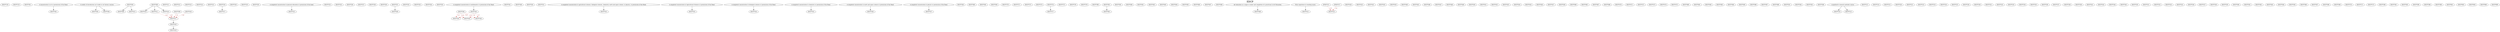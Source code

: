 digraph EDCP {
labelloc = "t";
label = "EDCP"
fontsize = 27;
"EDCP*150"
"EDCP*210"
"EDCP*301"
"A concentration in art or permission of the Head." -> "EDCP*302" [style=solid]
"6 credits of introductory art studio or art history courses." -> "EDCP*303" [style=solid]
"6 credits of introductory art studio or art history courses." -> "EDCP*304" [style=solid]
"EDCP*305"
"EDCP*305" -> "EDCP*306" [style=solid]
"EDCP*308"
"EDCP*309"
"EDCP*311"
"EDCP*312"
"EDCP*313"
"EDCP*314"
"EDCP*315"
"EDCP*316"
"EDCP*316" -> "EDCP*317" [style=solid]
"EDCP*318"
"EDCP*319"
"EDCP*320"
"A completed concentration in physical education or permission of the head." -> "EDCP*322" [style=solid]
"EDCP*323"
"EDCP*325"
"EDCP*326"
"EDCP*327"
"EDCP*328"
"EDCP*329"
"EDCP*331"
"EDCP*332"
"EDCP*333"
"EDCP*334"
"EDCP*335"
"EDCP*340"
"EDCP*341"
"A completed concentration in mathematics or permission of the Head." -> "EDCP*342" [style=solid]
"EDCP*340" -> "EDCP*343" [style=dashed] [label="1 of", fontcolor=firebrick4] [color=red3]
"EDCP*342" -> "EDCP*343" [style=dashed] [label="1 of", fontcolor=firebrick4] [color=red3]
"EDCP*340" -> "EDCP*344" [style=dashed] [label="1 of", fontcolor=firebrick4] [color=red3]
"EDCP*342" -> "EDCP*344" [style=dashed] [label="1 of", fontcolor=firebrick4] [color=red3]
"EDCP*349"
"EDCP*350"
"EDCP*351"
"A completed concentration in agricultural sciences, biological sciences, chemistry, earth and space science, or physics, or permission of the Head." -> "EDCP*352" [style=solid]
"A completed concentration in Agricultural Sciences or permission of the Head." -> "EDCP*353" [style=solid]
"A completed concentration in biological sciences or permission of the Head." -> "EDCP*354" [style=solid]
"A completed concentration in chemistry or permission of the Head." -> "EDCP*355" [style=solid]
"A completed concentration in earth and space science or permission of the Head." -> "EDCP*356" [style=solid]
"A completed concentration in physics or permission of the Head." -> "EDCP*357" [style=solid]
"EDCP*358"
"EDCP*360"
"EDCP*362"
"EDCP*363"
"EDCP*370"
"EDCP*371"
"EDCP*372"
"EDCP*373"
"EDCP*374"
"EDCP*375"
"EDCP*376"
"EDCP*374" -> "EDCP*377" [style=solid]
"EDCP*378"
"EDCP*390"
"EDCP*391"
"EDCP*392"
"EDCP*400"
"EDCP*401"
"EDCP*402"
"EDCP*403"
"EDCP*404"
"EDCP*405"
"EDCP*406"
"EDCP*407"
"EDCP*408"
"Art education as a major or minor and completion of a practicum in Art Education." -> "EDCP*409" [style=solid]
"EDCP*308" -> "EDCP*410" [style=solid]
"EDCP*308" -> "EDCP*411" [style=solid]
"Prior experience in teaching music." -> "EDCP*412" [style=solid]
"EDCP*305" -> "EDCP*413" [style=solid]
"EDCP*308" -> "EDCP*414" [style=solid]
"EPSE*312" -> "EDCP*415" [style=dashed] [label="1 of", fontcolor=firebrick4] [color=red3]
"EPSE*317" -> "EDCP*415" [style=dashed] [label="1 of", fontcolor=firebrick4] [color=red3]
"EDCP*416"
"EDCP*309" -> "EDCP*417" [style=dashed] [label="1 of", fontcolor=firebrick4] [color=red3]
"EDCP*416" -> "EDCP*417" [style=dashed] [label="1 of", fontcolor=firebrick4] [color=red3]
"EDCP*411" -> "EDCP*417" [style=dashed] [label="1 of", fontcolor=firebrick4] [color=red3]
"EDCP*414" -> "EDCP*417" [style=dashed] [label="1 of", fontcolor=firebrick4] [color=red3]
"EDCP*417" -> "EDCP*418" [style=solid]
"EDCP*418" -> "EDCP*419" [style=solid]
"EDCP*420"
"EDCP*423"
"EDCP*331" -> "EDCP*430" [style=solid]
"EDCP*431"
"EDCP*432"
"EDCP*433"
"EDCP*440"
"EDCP*340" -> "EDCP*441" [style=dashed] [label="1 of", fontcolor=firebrick4] [color=red3]
"EDCP*342" -> "EDCP*441" [style=dashed] [label="1 of", fontcolor=firebrick4] [color=red3]
"EDCP*442"
"EDCP*446"
"EDCP*447"
"EDCP*448"
"EDCP*449"
"EDCP*450"
"EDCP*451"
"EDCP*452"
"EDCP*453"
"EDCP*454"
"EDCP*455"
"EDCP*456"
"EDCP*457"
"EDCP*458"
"EDCP*460"
"EDCP*462"
"EDCP*467"
"EDCP*468"
"EDCP*470"
"EDCP*471"
"EDCP*472"
"EDCP*473"
"EDCP*474"
"EDCP*475"
"EDCP*480"
"EDCP*481"
"EDCP*391" -> "EDCP*491" [style=solid]
"EDCP*492"
"EDCP*493"
"EDCP*494"
"EDCP*495"
"EDCP*496"
"EDCP*497"
"EDCP*498"
"EDCP*501"
"EDCP*504"
"EDCP*505"
"EDCP*508"
"A qualitative research methods course." -> "EDCP*510" [style=solid]
"EDCP*512"
"A qualitative research methods course." -> "EDCP*513" [style=solid]
"EDCP*514"
"EDCP*515"
"EDCP*520"
"EDCP*521"
"EDCP*522"
"EDCP*523"
"EDCP*524"
"EDCP*525"
"EDCP*526"
"EDCP*530"
"EDCP*531"
"EDCP*532"
"EDCP*533"
"EDCP*534"
"EDCP*535"
"EDCP*536"
"EDCP*537"
"EDCP*538"
"EDCP*539"
"EDCP*541"
"EDCP*542"
"EDCP*544"
"EDCP*545"
"EDCP*550"
"EDCP*551"
"EDCP*552"
"EDCP*553"
"EDCP*555"
"EDCP*556"
"EDCP*557"
"EDCP*558"
"EDCP*559"
"EDCP*560"
"EDCP*561"
"EDCP*562"
"EDCP*563"
"EDCP*564"
"EDCP*565"
"EDCP*566"
"EDCP*567"
"EDCP*568"
"EDCP*569"
"EDCP*570"
"EDCP*571"
"EDCP*575"
"EDCP*580"
"EDCP*581"
"EDCP*585"
"EDCP*590"
"EDCP*598"
"EDCP*599"
"EDCP*601"
"EDCP*602"
"EDCP*605"
"EDCP*606"
"EDCP*699"
}
